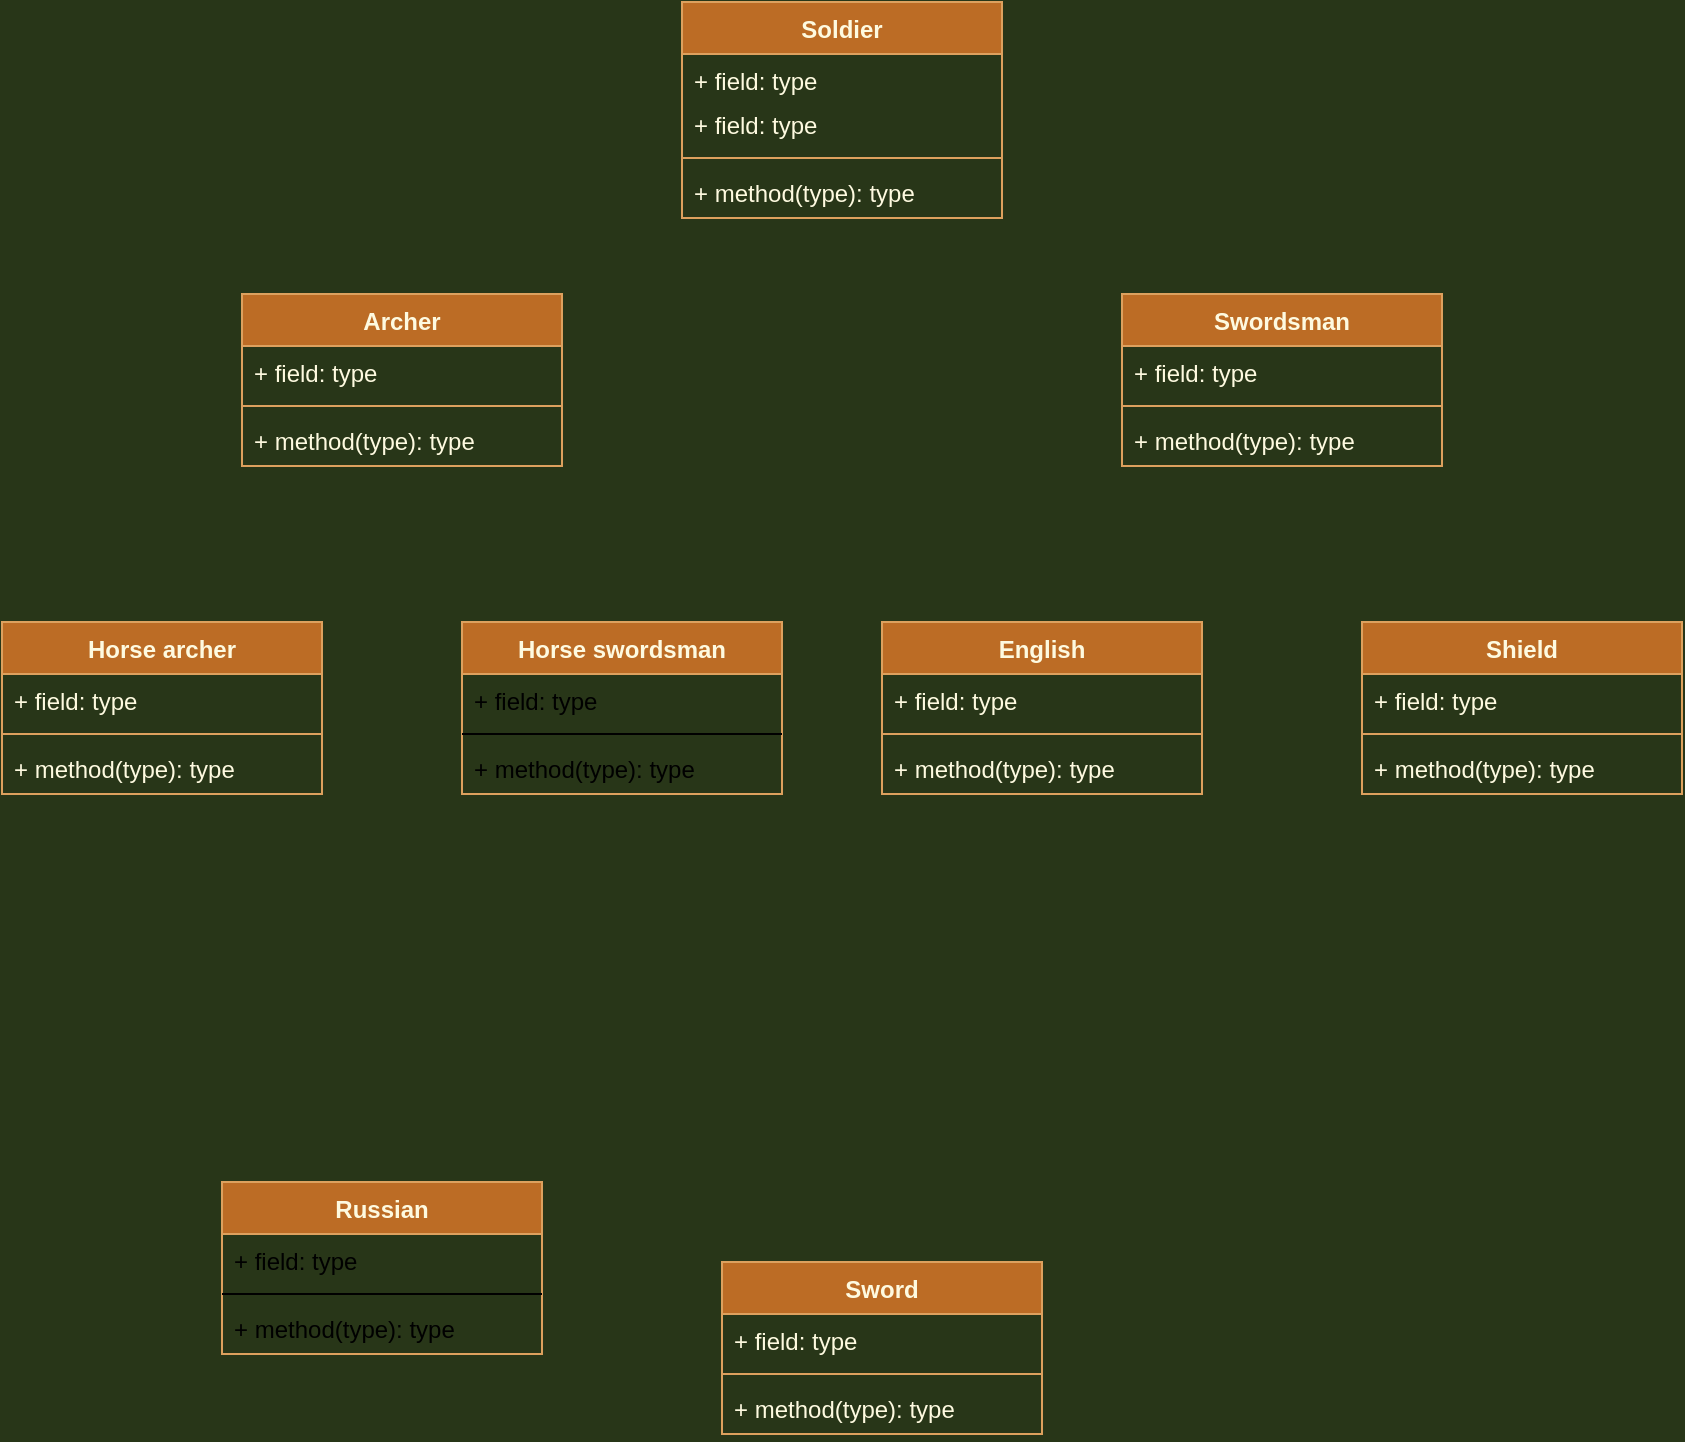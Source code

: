 <mxfile version="14.8.5" type="github">
  <diagram id="KfgOQVesRa8jAqSmO_TG" name="Page-1">
    <mxGraphModel dx="1406" dy="862" grid="1" gridSize="10" guides="1" tooltips="1" connect="1" arrows="1" fold="1" page="1" pageScale="1" pageWidth="827" pageHeight="1169" background="#283618" math="0" shadow="0">
      <root>
        <mxCell id="0" />
        <mxCell id="1" parent="0" />
        <mxCell id="gfh71h0dCbDymhL63w5G-2" value="Soldier" style="swimlane;fontStyle=1;align=center;verticalAlign=top;childLayout=stackLayout;horizontal=1;startSize=26;horizontalStack=0;resizeParent=1;resizeParentMax=0;resizeLast=0;collapsible=1;marginBottom=0;fillColor=#BC6C25;strokeColor=#DDA15E;fontColor=#FEFAE0;" parent="1" vertex="1">
          <mxGeometry x="380" y="50" width="160" height="108" as="geometry" />
        </mxCell>
        <mxCell id="gfh71h0dCbDymhL63w5G-3" value="+ field: type" style="text;strokeColor=none;fillColor=none;align=left;verticalAlign=top;spacingLeft=4;spacingRight=4;overflow=hidden;rotatable=0;points=[[0,0.5],[1,0.5]];portConstraint=eastwest;fontColor=#FEFAE0;" parent="gfh71h0dCbDymhL63w5G-2" vertex="1">
          <mxGeometry y="26" width="160" height="22" as="geometry" />
        </mxCell>
        <mxCell id="gfh71h0dCbDymhL63w5G-6" value="+ field: type" style="text;strokeColor=none;fillColor=none;align=left;verticalAlign=top;spacingLeft=4;spacingRight=4;overflow=hidden;rotatable=0;points=[[0,0.5],[1,0.5]];portConstraint=eastwest;fontColor=#FEFAE0;" parent="gfh71h0dCbDymhL63w5G-2" vertex="1">
          <mxGeometry y="48" width="160" height="26" as="geometry" />
        </mxCell>
        <mxCell id="gfh71h0dCbDymhL63w5G-4" value="" style="line;strokeWidth=1;fillColor=none;align=left;verticalAlign=middle;spacingTop=-1;spacingLeft=3;spacingRight=3;rotatable=0;labelPosition=right;points=[];portConstraint=eastwest;labelBackgroundColor=#283618;strokeColor=#DDA15E;fontColor=#FEFAE0;" parent="gfh71h0dCbDymhL63w5G-2" vertex="1">
          <mxGeometry y="74" width="160" height="8" as="geometry" />
        </mxCell>
        <mxCell id="gfh71h0dCbDymhL63w5G-5" value="+ method(type): type" style="text;strokeColor=none;fillColor=none;align=left;verticalAlign=top;spacingLeft=4;spacingRight=4;overflow=hidden;rotatable=0;points=[[0,0.5],[1,0.5]];portConstraint=eastwest;fontColor=#FEFAE0;" parent="gfh71h0dCbDymhL63w5G-2" vertex="1">
          <mxGeometry y="82" width="160" height="26" as="geometry" />
        </mxCell>
        <mxCell id="gfh71h0dCbDymhL63w5G-7" value="Archer" style="swimlane;fontStyle=1;align=center;verticalAlign=top;childLayout=stackLayout;horizontal=1;startSize=26;horizontalStack=0;resizeParent=1;resizeParentMax=0;resizeLast=0;collapsible=1;marginBottom=0;fillColor=#BC6C25;strokeColor=#DDA15E;fontColor=#FEFAE0;" parent="1" vertex="1">
          <mxGeometry x="160" y="196" width="160" height="86" as="geometry" />
        </mxCell>
        <mxCell id="gfh71h0dCbDymhL63w5G-8" value="+ field: type" style="text;strokeColor=none;fillColor=none;align=left;verticalAlign=top;spacingLeft=4;spacingRight=4;overflow=hidden;rotatable=0;points=[[0,0.5],[1,0.5]];portConstraint=eastwest;fontColor=#FEFAE0;" parent="gfh71h0dCbDymhL63w5G-7" vertex="1">
          <mxGeometry y="26" width="160" height="26" as="geometry" />
        </mxCell>
        <mxCell id="gfh71h0dCbDymhL63w5G-9" value="" style="line;strokeWidth=1;fillColor=none;align=left;verticalAlign=middle;spacingTop=-1;spacingLeft=3;spacingRight=3;rotatable=0;labelPosition=right;points=[];portConstraint=eastwest;labelBackgroundColor=#283618;strokeColor=#DDA15E;fontColor=#FEFAE0;" parent="gfh71h0dCbDymhL63w5G-7" vertex="1">
          <mxGeometry y="52" width="160" height="8" as="geometry" />
        </mxCell>
        <mxCell id="gfh71h0dCbDymhL63w5G-10" value="+ method(type): type" style="text;strokeColor=none;fillColor=none;align=left;verticalAlign=top;spacingLeft=4;spacingRight=4;overflow=hidden;rotatable=0;points=[[0,0.5],[1,0.5]];portConstraint=eastwest;fontColor=#FEFAE0;" parent="gfh71h0dCbDymhL63w5G-7" vertex="1">
          <mxGeometry y="60" width="160" height="26" as="geometry" />
        </mxCell>
        <mxCell id="gfh71h0dCbDymhL63w5G-11" value="Swordsman" style="swimlane;fontStyle=1;align=center;verticalAlign=top;childLayout=stackLayout;horizontal=1;startSize=26;horizontalStack=0;resizeParent=1;resizeParentMax=0;resizeLast=0;collapsible=1;marginBottom=0;fillColor=#BC6C25;strokeColor=#DDA15E;fontColor=#FEFAE0;" parent="1" vertex="1">
          <mxGeometry x="600" y="196" width="160" height="86" as="geometry" />
        </mxCell>
        <mxCell id="gfh71h0dCbDymhL63w5G-12" value="+ field: type" style="text;strokeColor=none;fillColor=none;align=left;verticalAlign=top;spacingLeft=4;spacingRight=4;overflow=hidden;rotatable=0;points=[[0,0.5],[1,0.5]];portConstraint=eastwest;fontColor=#FEFAE0;" parent="gfh71h0dCbDymhL63w5G-11" vertex="1">
          <mxGeometry y="26" width="160" height="26" as="geometry" />
        </mxCell>
        <mxCell id="gfh71h0dCbDymhL63w5G-13" value="" style="line;strokeWidth=1;fillColor=none;align=left;verticalAlign=middle;spacingTop=-1;spacingLeft=3;spacingRight=3;rotatable=0;labelPosition=right;points=[];portConstraint=eastwest;labelBackgroundColor=#283618;strokeColor=#DDA15E;fontColor=#FEFAE0;" parent="gfh71h0dCbDymhL63w5G-11" vertex="1">
          <mxGeometry y="52" width="160" height="8" as="geometry" />
        </mxCell>
        <mxCell id="gfh71h0dCbDymhL63w5G-14" value="+ method(type): type" style="text;strokeColor=none;fillColor=none;align=left;verticalAlign=top;spacingLeft=4;spacingRight=4;overflow=hidden;rotatable=0;points=[[0,0.5],[1,0.5]];portConstraint=eastwest;fontColor=#FEFAE0;" parent="gfh71h0dCbDymhL63w5G-11" vertex="1">
          <mxGeometry y="60" width="160" height="26" as="geometry" />
        </mxCell>
        <mxCell id="gfh71h0dCbDymhL63w5G-18" value="Shield" style="swimlane;fontStyle=1;align=center;verticalAlign=top;childLayout=stackLayout;horizontal=1;startSize=26;horizontalStack=0;resizeParent=1;resizeParentMax=0;resizeLast=0;collapsible=1;marginBottom=0;fillColor=#BC6C25;strokeColor=#DDA15E;fontColor=#FEFAE0;" parent="1" vertex="1">
          <mxGeometry x="720" y="360" width="160" height="86" as="geometry" />
        </mxCell>
        <mxCell id="gfh71h0dCbDymhL63w5G-19" value="+ field: type" style="text;strokeColor=none;fillColor=none;align=left;verticalAlign=top;spacingLeft=4;spacingRight=4;overflow=hidden;rotatable=0;points=[[0,0.5],[1,0.5]];portConstraint=eastwest;fontColor=#FEFAE0;" parent="gfh71h0dCbDymhL63w5G-18" vertex="1">
          <mxGeometry y="26" width="160" height="26" as="geometry" />
        </mxCell>
        <mxCell id="gfh71h0dCbDymhL63w5G-20" value="" style="line;strokeWidth=1;fillColor=none;align=left;verticalAlign=middle;spacingTop=-1;spacingLeft=3;spacingRight=3;rotatable=0;labelPosition=right;points=[];portConstraint=eastwest;labelBackgroundColor=#283618;strokeColor=#DDA15E;fontColor=#FEFAE0;" parent="gfh71h0dCbDymhL63w5G-18" vertex="1">
          <mxGeometry y="52" width="160" height="8" as="geometry" />
        </mxCell>
        <mxCell id="gfh71h0dCbDymhL63w5G-21" value="+ method(type): type" style="text;strokeColor=none;fillColor=none;align=left;verticalAlign=top;spacingLeft=4;spacingRight=4;overflow=hidden;rotatable=0;points=[[0,0.5],[1,0.5]];portConstraint=eastwest;fontColor=#FEFAE0;" parent="gfh71h0dCbDymhL63w5G-18" vertex="1">
          <mxGeometry y="60" width="160" height="26" as="geometry" />
        </mxCell>
        <mxCell id="gfh71h0dCbDymhL63w5G-22" value="Sword" style="swimlane;fontStyle=1;align=center;verticalAlign=top;childLayout=stackLayout;horizontal=1;startSize=26;horizontalStack=0;resizeParent=1;resizeParentMax=0;resizeLast=0;collapsible=1;marginBottom=0;fillColor=#BC6C25;strokeColor=#DDA15E;fontColor=#FEFAE0;" parent="1" vertex="1">
          <mxGeometry x="400" y="680" width="160" height="86" as="geometry" />
        </mxCell>
        <mxCell id="gfh71h0dCbDymhL63w5G-23" value="+ field: type" style="text;strokeColor=none;fillColor=none;align=left;verticalAlign=top;spacingLeft=4;spacingRight=4;overflow=hidden;rotatable=0;points=[[0,0.5],[1,0.5]];portConstraint=eastwest;fontColor=#FEFAE0;" parent="gfh71h0dCbDymhL63w5G-22" vertex="1">
          <mxGeometry y="26" width="160" height="26" as="geometry" />
        </mxCell>
        <mxCell id="gfh71h0dCbDymhL63w5G-24" value="" style="line;strokeWidth=1;fillColor=none;align=left;verticalAlign=middle;spacingTop=-1;spacingLeft=3;spacingRight=3;rotatable=0;labelPosition=right;points=[];portConstraint=eastwest;labelBackgroundColor=#283618;strokeColor=#DDA15E;fontColor=#FEFAE0;" parent="gfh71h0dCbDymhL63w5G-22" vertex="1">
          <mxGeometry y="52" width="160" height="8" as="geometry" />
        </mxCell>
        <mxCell id="gfh71h0dCbDymhL63w5G-25" value="+ method(type): type" style="text;strokeColor=none;fillColor=none;align=left;verticalAlign=top;spacingLeft=4;spacingRight=4;overflow=hidden;rotatable=0;points=[[0,0.5],[1,0.5]];portConstraint=eastwest;fontColor=#FEFAE0;" parent="gfh71h0dCbDymhL63w5G-22" vertex="1">
          <mxGeometry y="60" width="160" height="26" as="geometry" />
        </mxCell>
        <mxCell id="gfh71h0dCbDymhL63w5G-35" value="Horse archer" style="swimlane;fontStyle=1;align=center;verticalAlign=top;childLayout=stackLayout;horizontal=1;startSize=26;horizontalStack=0;resizeParent=1;resizeParentMax=0;resizeLast=0;collapsible=1;marginBottom=0;fillColor=#BC6C25;strokeColor=#DDA15E;fontColor=#FEFAE0;" parent="1" vertex="1">
          <mxGeometry x="40" y="360" width="160" height="86" as="geometry" />
        </mxCell>
        <mxCell id="gfh71h0dCbDymhL63w5G-36" value="+ field: type" style="text;strokeColor=none;fillColor=none;align=left;verticalAlign=top;spacingLeft=4;spacingRight=4;overflow=hidden;rotatable=0;points=[[0,0.5],[1,0.5]];portConstraint=eastwest;fontColor=#FEFAE0;" parent="gfh71h0dCbDymhL63w5G-35" vertex="1">
          <mxGeometry y="26" width="160" height="26" as="geometry" />
        </mxCell>
        <mxCell id="gfh71h0dCbDymhL63w5G-37" value="" style="line;strokeWidth=1;fillColor=none;align=left;verticalAlign=middle;spacingTop=-1;spacingLeft=3;spacingRight=3;rotatable=0;labelPosition=right;points=[];portConstraint=eastwest;labelBackgroundColor=#283618;strokeColor=#DDA15E;fontColor=#FEFAE0;" parent="gfh71h0dCbDymhL63w5G-35" vertex="1">
          <mxGeometry y="52" width="160" height="8" as="geometry" />
        </mxCell>
        <mxCell id="gfh71h0dCbDymhL63w5G-38" value="+ method(type): type" style="text;strokeColor=none;fillColor=none;align=left;verticalAlign=top;spacingLeft=4;spacingRight=4;overflow=hidden;rotatable=0;points=[[0,0.5],[1,0.5]];portConstraint=eastwest;fontColor=#FEFAE0;" parent="gfh71h0dCbDymhL63w5G-35" vertex="1">
          <mxGeometry y="60" width="160" height="26" as="geometry" />
        </mxCell>
        <mxCell id="gfh71h0dCbDymhL63w5G-40" value="English" style="swimlane;fontStyle=1;align=center;verticalAlign=top;childLayout=stackLayout;horizontal=1;startSize=26;horizontalStack=0;resizeParent=1;resizeParentMax=0;resizeLast=0;collapsible=1;marginBottom=0;fillColor=#BC6C25;strokeColor=#DDA15E;fontColor=#FEFAE0;" parent="1" vertex="1">
          <mxGeometry x="480" y="360" width="160" height="86" as="geometry" />
        </mxCell>
        <mxCell id="gfh71h0dCbDymhL63w5G-41" value="+ field: type" style="text;strokeColor=none;fillColor=none;align=left;verticalAlign=top;spacingLeft=4;spacingRight=4;overflow=hidden;rotatable=0;points=[[0,0.5],[1,0.5]];portConstraint=eastwest;fontColor=#FEFAE0;" parent="gfh71h0dCbDymhL63w5G-40" vertex="1">
          <mxGeometry y="26" width="160" height="26" as="geometry" />
        </mxCell>
        <mxCell id="gfh71h0dCbDymhL63w5G-42" value="" style="line;strokeWidth=1;fillColor=none;align=left;verticalAlign=middle;spacingTop=-1;spacingLeft=3;spacingRight=3;rotatable=0;labelPosition=right;points=[];portConstraint=eastwest;labelBackgroundColor=#283618;strokeColor=#DDA15E;fontColor=#FEFAE0;" parent="gfh71h0dCbDymhL63w5G-40" vertex="1">
          <mxGeometry y="52" width="160" height="8" as="geometry" />
        </mxCell>
        <mxCell id="gfh71h0dCbDymhL63w5G-43" value="+ method(type): type" style="text;strokeColor=none;fillColor=none;align=left;verticalAlign=top;spacingLeft=4;spacingRight=4;overflow=hidden;rotatable=0;points=[[0,0.5],[1,0.5]];portConstraint=eastwest;fontColor=#FEFAE0;" parent="gfh71h0dCbDymhL63w5G-40" vertex="1">
          <mxGeometry y="60" width="160" height="26" as="geometry" />
        </mxCell>
        <mxCell id="gfh71h0dCbDymhL63w5G-46" value="Horse swordsman" style="swimlane;fontStyle=1;align=center;verticalAlign=top;childLayout=stackLayout;horizontal=1;startSize=26;horizontalStack=0;resizeParent=1;resizeParentMax=0;resizeLast=0;collapsible=1;marginBottom=0;rounded=0;sketch=0;fontColor=#FEFAE0;strokeColor=#DDA15E;fillColor=#BC6C25;" parent="1" vertex="1">
          <mxGeometry x="270" y="360" width="160" height="86" as="geometry" />
        </mxCell>
        <mxCell id="gfh71h0dCbDymhL63w5G-47" value="+ field: type" style="text;strokeColor=none;fillColor=none;align=left;verticalAlign=top;spacingLeft=4;spacingRight=4;overflow=hidden;rotatable=0;points=[[0,0.5],[1,0.5]];portConstraint=eastwest;" parent="gfh71h0dCbDymhL63w5G-46" vertex="1">
          <mxGeometry y="26" width="160" height="26" as="geometry" />
        </mxCell>
        <mxCell id="gfh71h0dCbDymhL63w5G-48" value="" style="line;strokeWidth=1;fillColor=none;align=left;verticalAlign=middle;spacingTop=-1;spacingLeft=3;spacingRight=3;rotatable=0;labelPosition=right;points=[];portConstraint=eastwest;" parent="gfh71h0dCbDymhL63w5G-46" vertex="1">
          <mxGeometry y="52" width="160" height="8" as="geometry" />
        </mxCell>
        <mxCell id="gfh71h0dCbDymhL63w5G-49" value="+ method(type): type" style="text;strokeColor=none;fillColor=none;align=left;verticalAlign=top;spacingLeft=4;spacingRight=4;overflow=hidden;rotatable=0;points=[[0,0.5],[1,0.5]];portConstraint=eastwest;" parent="gfh71h0dCbDymhL63w5G-46" vertex="1">
          <mxGeometry y="60" width="160" height="26" as="geometry" />
        </mxCell>
        <mxCell id="gfh71h0dCbDymhL63w5G-50" value="Russian" style="swimlane;fontStyle=1;align=center;verticalAlign=top;childLayout=stackLayout;horizontal=1;startSize=26;horizontalStack=0;resizeParent=1;resizeParentMax=0;resizeLast=0;collapsible=1;marginBottom=0;rounded=0;sketch=0;fontColor=#FEFAE0;strokeColor=#DDA15E;fillColor=#BC6C25;" parent="1" vertex="1">
          <mxGeometry x="150" y="640" width="160" height="86" as="geometry" />
        </mxCell>
        <mxCell id="gfh71h0dCbDymhL63w5G-51" value="+ field: type" style="text;strokeColor=none;fillColor=none;align=left;verticalAlign=top;spacingLeft=4;spacingRight=4;overflow=hidden;rotatable=0;points=[[0,0.5],[1,0.5]];portConstraint=eastwest;" parent="gfh71h0dCbDymhL63w5G-50" vertex="1">
          <mxGeometry y="26" width="160" height="26" as="geometry" />
        </mxCell>
        <mxCell id="gfh71h0dCbDymhL63w5G-52" value="" style="line;strokeWidth=1;fillColor=none;align=left;verticalAlign=middle;spacingTop=-1;spacingLeft=3;spacingRight=3;rotatable=0;labelPosition=right;points=[];portConstraint=eastwest;" parent="gfh71h0dCbDymhL63w5G-50" vertex="1">
          <mxGeometry y="52" width="160" height="8" as="geometry" />
        </mxCell>
        <mxCell id="gfh71h0dCbDymhL63w5G-53" value="+ method(type): type" style="text;strokeColor=none;fillColor=none;align=left;verticalAlign=top;spacingLeft=4;spacingRight=4;overflow=hidden;rotatable=0;points=[[0,0.5],[1,0.5]];portConstraint=eastwest;" parent="gfh71h0dCbDymhL63w5G-50" vertex="1">
          <mxGeometry y="60" width="160" height="26" as="geometry" />
        </mxCell>
      </root>
    </mxGraphModel>
  </diagram>
</mxfile>
